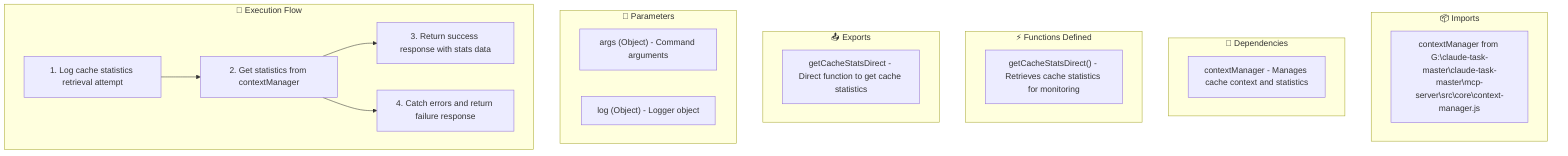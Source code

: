 flowchart TB
    subgraph Imports["📦 Imports"]
        import1["contextManager from G:\claude-task-master\claude-task-master\mcp-server\src\core\context-manager.js"]
    end

    subgraph Dependencies["🔗 Dependencies"]
        dep1["contextManager - Manages cache context and statistics"]
    end

    subgraph Functions_Defined["⚡ Functions Defined"]
        func1["getCacheStatsDirect() - Retrieves cache statistics for monitoring"]
    end

    subgraph Exports["📤 Exports"]
        exp1["getCacheStatsDirect - Direct function to get cache statistics"]
    end

    subgraph Parameters["📝 Parameters"]
        param1["args (Object) - Command arguments"]
        param2["log (Object) - Logger object"]
    end

    subgraph Execution_Flow["🔄 Execution Flow"]
        step1["1. Log cache statistics retrieval attempt"]
        step2["2. Get statistics from contextManager"]
        step3["3. Return success response with stats data"]
        step4["4. Catch errors and return failure response"]
    end

    %% Flow connections
    step1 --> step2
    step2 --> step3
    step2 --> step4